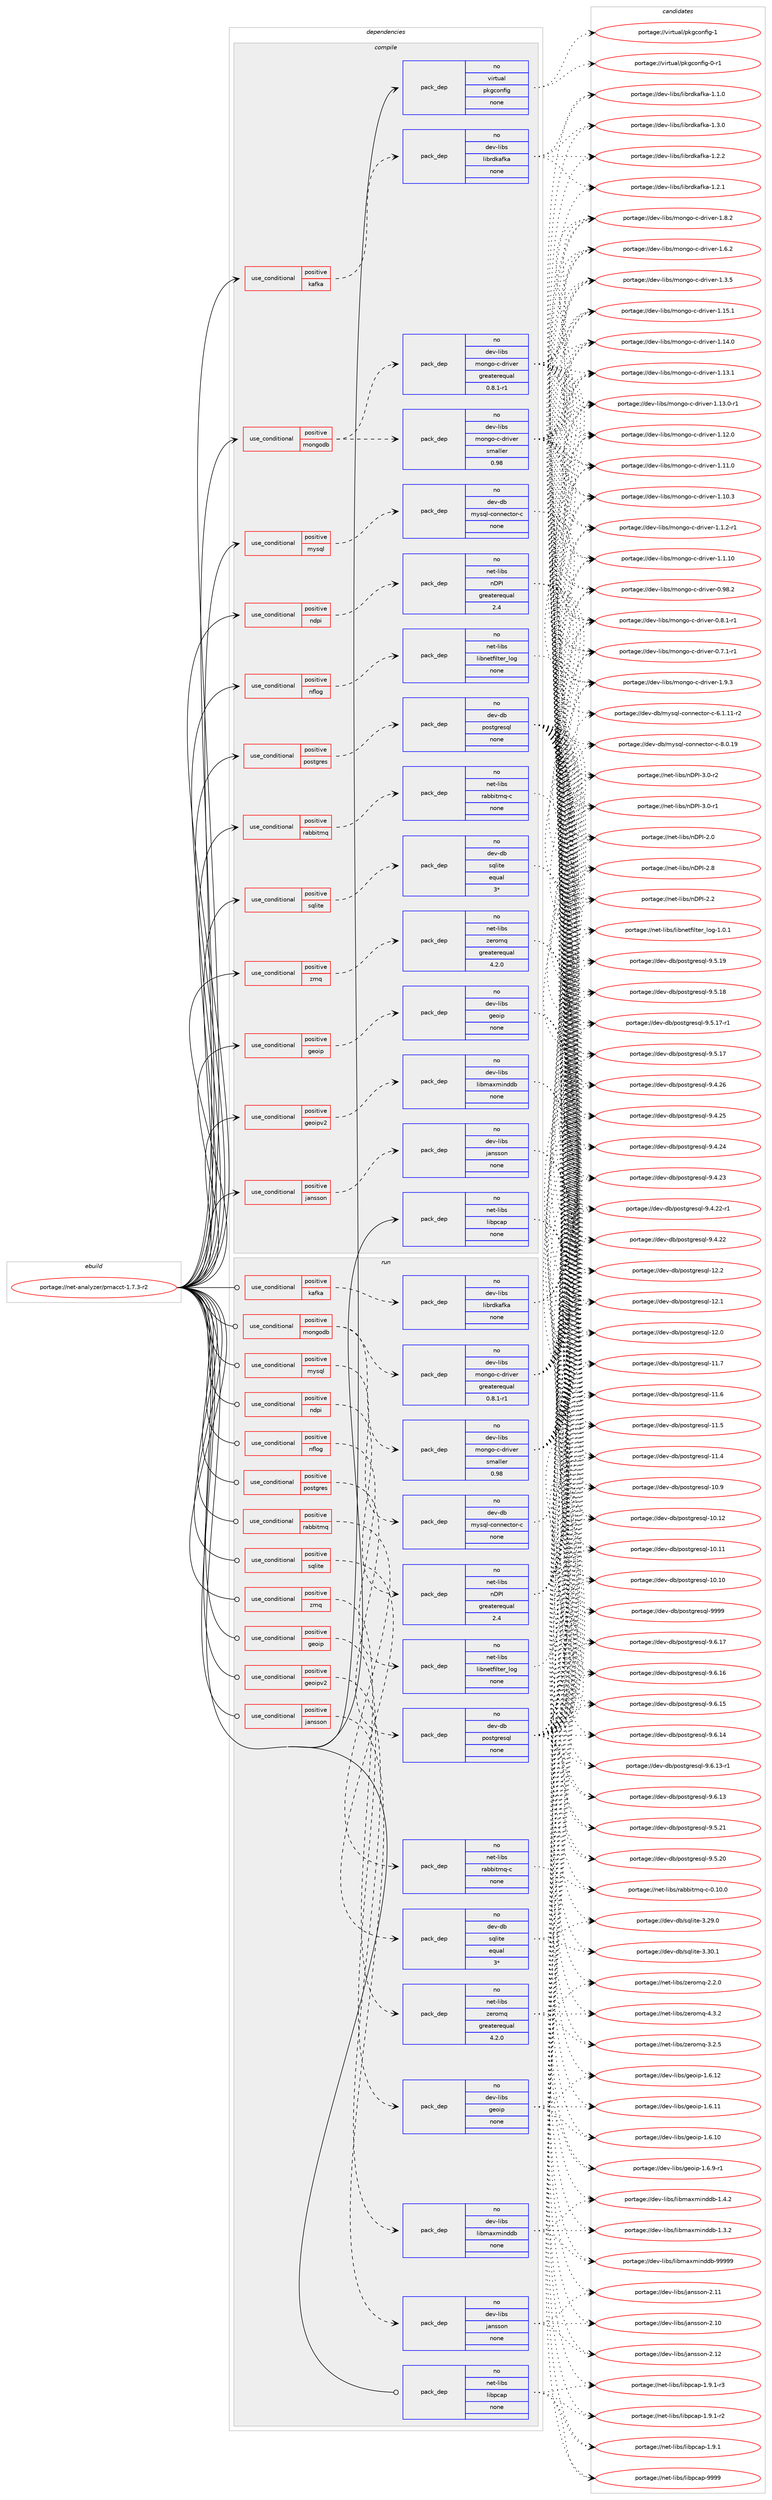 digraph prolog {

# *************
# Graph options
# *************

newrank=true;
concentrate=true;
compound=true;
graph [rankdir=LR,fontname=Helvetica,fontsize=10,ranksep=1.5];#, ranksep=2.5, nodesep=0.2];
edge  [arrowhead=vee];
node  [fontname=Helvetica,fontsize=10];

# **********
# The ebuild
# **********

subgraph cluster_leftcol {
color=gray;
rank=same;
label=<<i>ebuild</i>>;
id [label="portage://net-analyzer/pmacct-1.7.3-r2", color=red, width=4, href="../net-analyzer/pmacct-1.7.3-r2.svg"];
}

# ****************
# The dependencies
# ****************

subgraph cluster_midcol {
color=gray;
label=<<i>dependencies</i>>;
subgraph cluster_compile {
fillcolor="#eeeeee";
style=filled;
label=<<i>compile</i>>;
subgraph cond13662 {
dependency66352 [label=<<TABLE BORDER="0" CELLBORDER="1" CELLSPACING="0" CELLPADDING="4"><TR><TD ROWSPAN="3" CELLPADDING="10">use_conditional</TD></TR><TR><TD>positive</TD></TR><TR><TD>geoip</TD></TR></TABLE>>, shape=none, color=red];
subgraph pack51383 {
dependency66353 [label=<<TABLE BORDER="0" CELLBORDER="1" CELLSPACING="0" CELLPADDING="4" WIDTH="220"><TR><TD ROWSPAN="6" CELLPADDING="30">pack_dep</TD></TR><TR><TD WIDTH="110">no</TD></TR><TR><TD>dev-libs</TD></TR><TR><TD>geoip</TD></TR><TR><TD>none</TD></TR><TR><TD></TD></TR></TABLE>>, shape=none, color=blue];
}
dependency66352:e -> dependency66353:w [weight=20,style="dashed",arrowhead="vee"];
}
id:e -> dependency66352:w [weight=20,style="solid",arrowhead="vee"];
subgraph cond13663 {
dependency66354 [label=<<TABLE BORDER="0" CELLBORDER="1" CELLSPACING="0" CELLPADDING="4"><TR><TD ROWSPAN="3" CELLPADDING="10">use_conditional</TD></TR><TR><TD>positive</TD></TR><TR><TD>geoipv2</TD></TR></TABLE>>, shape=none, color=red];
subgraph pack51384 {
dependency66355 [label=<<TABLE BORDER="0" CELLBORDER="1" CELLSPACING="0" CELLPADDING="4" WIDTH="220"><TR><TD ROWSPAN="6" CELLPADDING="30">pack_dep</TD></TR><TR><TD WIDTH="110">no</TD></TR><TR><TD>dev-libs</TD></TR><TR><TD>libmaxminddb</TD></TR><TR><TD>none</TD></TR><TR><TD></TD></TR></TABLE>>, shape=none, color=blue];
}
dependency66354:e -> dependency66355:w [weight=20,style="dashed",arrowhead="vee"];
}
id:e -> dependency66354:w [weight=20,style="solid",arrowhead="vee"];
subgraph cond13664 {
dependency66356 [label=<<TABLE BORDER="0" CELLBORDER="1" CELLSPACING="0" CELLPADDING="4"><TR><TD ROWSPAN="3" CELLPADDING="10">use_conditional</TD></TR><TR><TD>positive</TD></TR><TR><TD>jansson</TD></TR></TABLE>>, shape=none, color=red];
subgraph pack51385 {
dependency66357 [label=<<TABLE BORDER="0" CELLBORDER="1" CELLSPACING="0" CELLPADDING="4" WIDTH="220"><TR><TD ROWSPAN="6" CELLPADDING="30">pack_dep</TD></TR><TR><TD WIDTH="110">no</TD></TR><TR><TD>dev-libs</TD></TR><TR><TD>jansson</TD></TR><TR><TD>none</TD></TR><TR><TD></TD></TR></TABLE>>, shape=none, color=blue];
}
dependency66356:e -> dependency66357:w [weight=20,style="dashed",arrowhead="vee"];
}
id:e -> dependency66356:w [weight=20,style="solid",arrowhead="vee"];
subgraph cond13665 {
dependency66358 [label=<<TABLE BORDER="0" CELLBORDER="1" CELLSPACING="0" CELLPADDING="4"><TR><TD ROWSPAN="3" CELLPADDING="10">use_conditional</TD></TR><TR><TD>positive</TD></TR><TR><TD>kafka</TD></TR></TABLE>>, shape=none, color=red];
subgraph pack51386 {
dependency66359 [label=<<TABLE BORDER="0" CELLBORDER="1" CELLSPACING="0" CELLPADDING="4" WIDTH="220"><TR><TD ROWSPAN="6" CELLPADDING="30">pack_dep</TD></TR><TR><TD WIDTH="110">no</TD></TR><TR><TD>dev-libs</TD></TR><TR><TD>librdkafka</TD></TR><TR><TD>none</TD></TR><TR><TD></TD></TR></TABLE>>, shape=none, color=blue];
}
dependency66358:e -> dependency66359:w [weight=20,style="dashed",arrowhead="vee"];
}
id:e -> dependency66358:w [weight=20,style="solid",arrowhead="vee"];
subgraph cond13666 {
dependency66360 [label=<<TABLE BORDER="0" CELLBORDER="1" CELLSPACING="0" CELLPADDING="4"><TR><TD ROWSPAN="3" CELLPADDING="10">use_conditional</TD></TR><TR><TD>positive</TD></TR><TR><TD>mongodb</TD></TR></TABLE>>, shape=none, color=red];
subgraph pack51387 {
dependency66361 [label=<<TABLE BORDER="0" CELLBORDER="1" CELLSPACING="0" CELLPADDING="4" WIDTH="220"><TR><TD ROWSPAN="6" CELLPADDING="30">pack_dep</TD></TR><TR><TD WIDTH="110">no</TD></TR><TR><TD>dev-libs</TD></TR><TR><TD>mongo-c-driver</TD></TR><TR><TD>greaterequal</TD></TR><TR><TD>0.8.1-r1</TD></TR></TABLE>>, shape=none, color=blue];
}
dependency66360:e -> dependency66361:w [weight=20,style="dashed",arrowhead="vee"];
subgraph pack51388 {
dependency66362 [label=<<TABLE BORDER="0" CELLBORDER="1" CELLSPACING="0" CELLPADDING="4" WIDTH="220"><TR><TD ROWSPAN="6" CELLPADDING="30">pack_dep</TD></TR><TR><TD WIDTH="110">no</TD></TR><TR><TD>dev-libs</TD></TR><TR><TD>mongo-c-driver</TD></TR><TR><TD>smaller</TD></TR><TR><TD>0.98</TD></TR></TABLE>>, shape=none, color=blue];
}
dependency66360:e -> dependency66362:w [weight=20,style="dashed",arrowhead="vee"];
}
id:e -> dependency66360:w [weight=20,style="solid",arrowhead="vee"];
subgraph cond13667 {
dependency66363 [label=<<TABLE BORDER="0" CELLBORDER="1" CELLSPACING="0" CELLPADDING="4"><TR><TD ROWSPAN="3" CELLPADDING="10">use_conditional</TD></TR><TR><TD>positive</TD></TR><TR><TD>mysql</TD></TR></TABLE>>, shape=none, color=red];
subgraph pack51389 {
dependency66364 [label=<<TABLE BORDER="0" CELLBORDER="1" CELLSPACING="0" CELLPADDING="4" WIDTH="220"><TR><TD ROWSPAN="6" CELLPADDING="30">pack_dep</TD></TR><TR><TD WIDTH="110">no</TD></TR><TR><TD>dev-db</TD></TR><TR><TD>mysql-connector-c</TD></TR><TR><TD>none</TD></TR><TR><TD></TD></TR></TABLE>>, shape=none, color=blue];
}
dependency66363:e -> dependency66364:w [weight=20,style="dashed",arrowhead="vee"];
}
id:e -> dependency66363:w [weight=20,style="solid",arrowhead="vee"];
subgraph cond13668 {
dependency66365 [label=<<TABLE BORDER="0" CELLBORDER="1" CELLSPACING="0" CELLPADDING="4"><TR><TD ROWSPAN="3" CELLPADDING="10">use_conditional</TD></TR><TR><TD>positive</TD></TR><TR><TD>ndpi</TD></TR></TABLE>>, shape=none, color=red];
subgraph pack51390 {
dependency66366 [label=<<TABLE BORDER="0" CELLBORDER="1" CELLSPACING="0" CELLPADDING="4" WIDTH="220"><TR><TD ROWSPAN="6" CELLPADDING="30">pack_dep</TD></TR><TR><TD WIDTH="110">no</TD></TR><TR><TD>net-libs</TD></TR><TR><TD>nDPI</TD></TR><TR><TD>greaterequal</TD></TR><TR><TD>2.4</TD></TR></TABLE>>, shape=none, color=blue];
}
dependency66365:e -> dependency66366:w [weight=20,style="dashed",arrowhead="vee"];
}
id:e -> dependency66365:w [weight=20,style="solid",arrowhead="vee"];
subgraph cond13669 {
dependency66367 [label=<<TABLE BORDER="0" CELLBORDER="1" CELLSPACING="0" CELLPADDING="4"><TR><TD ROWSPAN="3" CELLPADDING="10">use_conditional</TD></TR><TR><TD>positive</TD></TR><TR><TD>nflog</TD></TR></TABLE>>, shape=none, color=red];
subgraph pack51391 {
dependency66368 [label=<<TABLE BORDER="0" CELLBORDER="1" CELLSPACING="0" CELLPADDING="4" WIDTH="220"><TR><TD ROWSPAN="6" CELLPADDING="30">pack_dep</TD></TR><TR><TD WIDTH="110">no</TD></TR><TR><TD>net-libs</TD></TR><TR><TD>libnetfilter_log</TD></TR><TR><TD>none</TD></TR><TR><TD></TD></TR></TABLE>>, shape=none, color=blue];
}
dependency66367:e -> dependency66368:w [weight=20,style="dashed",arrowhead="vee"];
}
id:e -> dependency66367:w [weight=20,style="solid",arrowhead="vee"];
subgraph cond13670 {
dependency66369 [label=<<TABLE BORDER="0" CELLBORDER="1" CELLSPACING="0" CELLPADDING="4"><TR><TD ROWSPAN="3" CELLPADDING="10">use_conditional</TD></TR><TR><TD>positive</TD></TR><TR><TD>postgres</TD></TR></TABLE>>, shape=none, color=red];
subgraph pack51392 {
dependency66370 [label=<<TABLE BORDER="0" CELLBORDER="1" CELLSPACING="0" CELLPADDING="4" WIDTH="220"><TR><TD ROWSPAN="6" CELLPADDING="30">pack_dep</TD></TR><TR><TD WIDTH="110">no</TD></TR><TR><TD>dev-db</TD></TR><TR><TD>postgresql</TD></TR><TR><TD>none</TD></TR><TR><TD></TD></TR></TABLE>>, shape=none, color=blue];
}
dependency66369:e -> dependency66370:w [weight=20,style="dashed",arrowhead="vee"];
}
id:e -> dependency66369:w [weight=20,style="solid",arrowhead="vee"];
subgraph cond13671 {
dependency66371 [label=<<TABLE BORDER="0" CELLBORDER="1" CELLSPACING="0" CELLPADDING="4"><TR><TD ROWSPAN="3" CELLPADDING="10">use_conditional</TD></TR><TR><TD>positive</TD></TR><TR><TD>rabbitmq</TD></TR></TABLE>>, shape=none, color=red];
subgraph pack51393 {
dependency66372 [label=<<TABLE BORDER="0" CELLBORDER="1" CELLSPACING="0" CELLPADDING="4" WIDTH="220"><TR><TD ROWSPAN="6" CELLPADDING="30">pack_dep</TD></TR><TR><TD WIDTH="110">no</TD></TR><TR><TD>net-libs</TD></TR><TR><TD>rabbitmq-c</TD></TR><TR><TD>none</TD></TR><TR><TD></TD></TR></TABLE>>, shape=none, color=blue];
}
dependency66371:e -> dependency66372:w [weight=20,style="dashed",arrowhead="vee"];
}
id:e -> dependency66371:w [weight=20,style="solid",arrowhead="vee"];
subgraph cond13672 {
dependency66373 [label=<<TABLE BORDER="0" CELLBORDER="1" CELLSPACING="0" CELLPADDING="4"><TR><TD ROWSPAN="3" CELLPADDING="10">use_conditional</TD></TR><TR><TD>positive</TD></TR><TR><TD>sqlite</TD></TR></TABLE>>, shape=none, color=red];
subgraph pack51394 {
dependency66374 [label=<<TABLE BORDER="0" CELLBORDER="1" CELLSPACING="0" CELLPADDING="4" WIDTH="220"><TR><TD ROWSPAN="6" CELLPADDING="30">pack_dep</TD></TR><TR><TD WIDTH="110">no</TD></TR><TR><TD>dev-db</TD></TR><TR><TD>sqlite</TD></TR><TR><TD>equal</TD></TR><TR><TD>3*</TD></TR></TABLE>>, shape=none, color=blue];
}
dependency66373:e -> dependency66374:w [weight=20,style="dashed",arrowhead="vee"];
}
id:e -> dependency66373:w [weight=20,style="solid",arrowhead="vee"];
subgraph cond13673 {
dependency66375 [label=<<TABLE BORDER="0" CELLBORDER="1" CELLSPACING="0" CELLPADDING="4"><TR><TD ROWSPAN="3" CELLPADDING="10">use_conditional</TD></TR><TR><TD>positive</TD></TR><TR><TD>zmq</TD></TR></TABLE>>, shape=none, color=red];
subgraph pack51395 {
dependency66376 [label=<<TABLE BORDER="0" CELLBORDER="1" CELLSPACING="0" CELLPADDING="4" WIDTH="220"><TR><TD ROWSPAN="6" CELLPADDING="30">pack_dep</TD></TR><TR><TD WIDTH="110">no</TD></TR><TR><TD>net-libs</TD></TR><TR><TD>zeromq</TD></TR><TR><TD>greaterequal</TD></TR><TR><TD>4.2.0</TD></TR></TABLE>>, shape=none, color=blue];
}
dependency66375:e -> dependency66376:w [weight=20,style="dashed",arrowhead="vee"];
}
id:e -> dependency66375:w [weight=20,style="solid",arrowhead="vee"];
subgraph pack51396 {
dependency66377 [label=<<TABLE BORDER="0" CELLBORDER="1" CELLSPACING="0" CELLPADDING="4" WIDTH="220"><TR><TD ROWSPAN="6" CELLPADDING="30">pack_dep</TD></TR><TR><TD WIDTH="110">no</TD></TR><TR><TD>net-libs</TD></TR><TR><TD>libpcap</TD></TR><TR><TD>none</TD></TR><TR><TD></TD></TR></TABLE>>, shape=none, color=blue];
}
id:e -> dependency66377:w [weight=20,style="solid",arrowhead="vee"];
subgraph pack51397 {
dependency66378 [label=<<TABLE BORDER="0" CELLBORDER="1" CELLSPACING="0" CELLPADDING="4" WIDTH="220"><TR><TD ROWSPAN="6" CELLPADDING="30">pack_dep</TD></TR><TR><TD WIDTH="110">no</TD></TR><TR><TD>virtual</TD></TR><TR><TD>pkgconfig</TD></TR><TR><TD>none</TD></TR><TR><TD></TD></TR></TABLE>>, shape=none, color=blue];
}
id:e -> dependency66378:w [weight=20,style="solid",arrowhead="vee"];
}
subgraph cluster_compileandrun {
fillcolor="#eeeeee";
style=filled;
label=<<i>compile and run</i>>;
}
subgraph cluster_run {
fillcolor="#eeeeee";
style=filled;
label=<<i>run</i>>;
subgraph cond13674 {
dependency66379 [label=<<TABLE BORDER="0" CELLBORDER="1" CELLSPACING="0" CELLPADDING="4"><TR><TD ROWSPAN="3" CELLPADDING="10">use_conditional</TD></TR><TR><TD>positive</TD></TR><TR><TD>geoip</TD></TR></TABLE>>, shape=none, color=red];
subgraph pack51398 {
dependency66380 [label=<<TABLE BORDER="0" CELLBORDER="1" CELLSPACING="0" CELLPADDING="4" WIDTH="220"><TR><TD ROWSPAN="6" CELLPADDING="30">pack_dep</TD></TR><TR><TD WIDTH="110">no</TD></TR><TR><TD>dev-libs</TD></TR><TR><TD>geoip</TD></TR><TR><TD>none</TD></TR><TR><TD></TD></TR></TABLE>>, shape=none, color=blue];
}
dependency66379:e -> dependency66380:w [weight=20,style="dashed",arrowhead="vee"];
}
id:e -> dependency66379:w [weight=20,style="solid",arrowhead="odot"];
subgraph cond13675 {
dependency66381 [label=<<TABLE BORDER="0" CELLBORDER="1" CELLSPACING="0" CELLPADDING="4"><TR><TD ROWSPAN="3" CELLPADDING="10">use_conditional</TD></TR><TR><TD>positive</TD></TR><TR><TD>geoipv2</TD></TR></TABLE>>, shape=none, color=red];
subgraph pack51399 {
dependency66382 [label=<<TABLE BORDER="0" CELLBORDER="1" CELLSPACING="0" CELLPADDING="4" WIDTH="220"><TR><TD ROWSPAN="6" CELLPADDING="30">pack_dep</TD></TR><TR><TD WIDTH="110">no</TD></TR><TR><TD>dev-libs</TD></TR><TR><TD>libmaxminddb</TD></TR><TR><TD>none</TD></TR><TR><TD></TD></TR></TABLE>>, shape=none, color=blue];
}
dependency66381:e -> dependency66382:w [weight=20,style="dashed",arrowhead="vee"];
}
id:e -> dependency66381:w [weight=20,style="solid",arrowhead="odot"];
subgraph cond13676 {
dependency66383 [label=<<TABLE BORDER="0" CELLBORDER="1" CELLSPACING="0" CELLPADDING="4"><TR><TD ROWSPAN="3" CELLPADDING="10">use_conditional</TD></TR><TR><TD>positive</TD></TR><TR><TD>jansson</TD></TR></TABLE>>, shape=none, color=red];
subgraph pack51400 {
dependency66384 [label=<<TABLE BORDER="0" CELLBORDER="1" CELLSPACING="0" CELLPADDING="4" WIDTH="220"><TR><TD ROWSPAN="6" CELLPADDING="30">pack_dep</TD></TR><TR><TD WIDTH="110">no</TD></TR><TR><TD>dev-libs</TD></TR><TR><TD>jansson</TD></TR><TR><TD>none</TD></TR><TR><TD></TD></TR></TABLE>>, shape=none, color=blue];
}
dependency66383:e -> dependency66384:w [weight=20,style="dashed",arrowhead="vee"];
}
id:e -> dependency66383:w [weight=20,style="solid",arrowhead="odot"];
subgraph cond13677 {
dependency66385 [label=<<TABLE BORDER="0" CELLBORDER="1" CELLSPACING="0" CELLPADDING="4"><TR><TD ROWSPAN="3" CELLPADDING="10">use_conditional</TD></TR><TR><TD>positive</TD></TR><TR><TD>kafka</TD></TR></TABLE>>, shape=none, color=red];
subgraph pack51401 {
dependency66386 [label=<<TABLE BORDER="0" CELLBORDER="1" CELLSPACING="0" CELLPADDING="4" WIDTH="220"><TR><TD ROWSPAN="6" CELLPADDING="30">pack_dep</TD></TR><TR><TD WIDTH="110">no</TD></TR><TR><TD>dev-libs</TD></TR><TR><TD>librdkafka</TD></TR><TR><TD>none</TD></TR><TR><TD></TD></TR></TABLE>>, shape=none, color=blue];
}
dependency66385:e -> dependency66386:w [weight=20,style="dashed",arrowhead="vee"];
}
id:e -> dependency66385:w [weight=20,style="solid",arrowhead="odot"];
subgraph cond13678 {
dependency66387 [label=<<TABLE BORDER="0" CELLBORDER="1" CELLSPACING="0" CELLPADDING="4"><TR><TD ROWSPAN="3" CELLPADDING="10">use_conditional</TD></TR><TR><TD>positive</TD></TR><TR><TD>mongodb</TD></TR></TABLE>>, shape=none, color=red];
subgraph pack51402 {
dependency66388 [label=<<TABLE BORDER="0" CELLBORDER="1" CELLSPACING="0" CELLPADDING="4" WIDTH="220"><TR><TD ROWSPAN="6" CELLPADDING="30">pack_dep</TD></TR><TR><TD WIDTH="110">no</TD></TR><TR><TD>dev-libs</TD></TR><TR><TD>mongo-c-driver</TD></TR><TR><TD>greaterequal</TD></TR><TR><TD>0.8.1-r1</TD></TR></TABLE>>, shape=none, color=blue];
}
dependency66387:e -> dependency66388:w [weight=20,style="dashed",arrowhead="vee"];
subgraph pack51403 {
dependency66389 [label=<<TABLE BORDER="0" CELLBORDER="1" CELLSPACING="0" CELLPADDING="4" WIDTH="220"><TR><TD ROWSPAN="6" CELLPADDING="30">pack_dep</TD></TR><TR><TD WIDTH="110">no</TD></TR><TR><TD>dev-libs</TD></TR><TR><TD>mongo-c-driver</TD></TR><TR><TD>smaller</TD></TR><TR><TD>0.98</TD></TR></TABLE>>, shape=none, color=blue];
}
dependency66387:e -> dependency66389:w [weight=20,style="dashed",arrowhead="vee"];
}
id:e -> dependency66387:w [weight=20,style="solid",arrowhead="odot"];
subgraph cond13679 {
dependency66390 [label=<<TABLE BORDER="0" CELLBORDER="1" CELLSPACING="0" CELLPADDING="4"><TR><TD ROWSPAN="3" CELLPADDING="10">use_conditional</TD></TR><TR><TD>positive</TD></TR><TR><TD>mysql</TD></TR></TABLE>>, shape=none, color=red];
subgraph pack51404 {
dependency66391 [label=<<TABLE BORDER="0" CELLBORDER="1" CELLSPACING="0" CELLPADDING="4" WIDTH="220"><TR><TD ROWSPAN="6" CELLPADDING="30">pack_dep</TD></TR><TR><TD WIDTH="110">no</TD></TR><TR><TD>dev-db</TD></TR><TR><TD>mysql-connector-c</TD></TR><TR><TD>none</TD></TR><TR><TD></TD></TR></TABLE>>, shape=none, color=blue];
}
dependency66390:e -> dependency66391:w [weight=20,style="dashed",arrowhead="vee"];
}
id:e -> dependency66390:w [weight=20,style="solid",arrowhead="odot"];
subgraph cond13680 {
dependency66392 [label=<<TABLE BORDER="0" CELLBORDER="1" CELLSPACING="0" CELLPADDING="4"><TR><TD ROWSPAN="3" CELLPADDING="10">use_conditional</TD></TR><TR><TD>positive</TD></TR><TR><TD>ndpi</TD></TR></TABLE>>, shape=none, color=red];
subgraph pack51405 {
dependency66393 [label=<<TABLE BORDER="0" CELLBORDER="1" CELLSPACING="0" CELLPADDING="4" WIDTH="220"><TR><TD ROWSPAN="6" CELLPADDING="30">pack_dep</TD></TR><TR><TD WIDTH="110">no</TD></TR><TR><TD>net-libs</TD></TR><TR><TD>nDPI</TD></TR><TR><TD>greaterequal</TD></TR><TR><TD>2.4</TD></TR></TABLE>>, shape=none, color=blue];
}
dependency66392:e -> dependency66393:w [weight=20,style="dashed",arrowhead="vee"];
}
id:e -> dependency66392:w [weight=20,style="solid",arrowhead="odot"];
subgraph cond13681 {
dependency66394 [label=<<TABLE BORDER="0" CELLBORDER="1" CELLSPACING="0" CELLPADDING="4"><TR><TD ROWSPAN="3" CELLPADDING="10">use_conditional</TD></TR><TR><TD>positive</TD></TR><TR><TD>nflog</TD></TR></TABLE>>, shape=none, color=red];
subgraph pack51406 {
dependency66395 [label=<<TABLE BORDER="0" CELLBORDER="1" CELLSPACING="0" CELLPADDING="4" WIDTH="220"><TR><TD ROWSPAN="6" CELLPADDING="30">pack_dep</TD></TR><TR><TD WIDTH="110">no</TD></TR><TR><TD>net-libs</TD></TR><TR><TD>libnetfilter_log</TD></TR><TR><TD>none</TD></TR><TR><TD></TD></TR></TABLE>>, shape=none, color=blue];
}
dependency66394:e -> dependency66395:w [weight=20,style="dashed",arrowhead="vee"];
}
id:e -> dependency66394:w [weight=20,style="solid",arrowhead="odot"];
subgraph cond13682 {
dependency66396 [label=<<TABLE BORDER="0" CELLBORDER="1" CELLSPACING="0" CELLPADDING="4"><TR><TD ROWSPAN="3" CELLPADDING="10">use_conditional</TD></TR><TR><TD>positive</TD></TR><TR><TD>postgres</TD></TR></TABLE>>, shape=none, color=red];
subgraph pack51407 {
dependency66397 [label=<<TABLE BORDER="0" CELLBORDER="1" CELLSPACING="0" CELLPADDING="4" WIDTH="220"><TR><TD ROWSPAN="6" CELLPADDING="30">pack_dep</TD></TR><TR><TD WIDTH="110">no</TD></TR><TR><TD>dev-db</TD></TR><TR><TD>postgresql</TD></TR><TR><TD>none</TD></TR><TR><TD></TD></TR></TABLE>>, shape=none, color=blue];
}
dependency66396:e -> dependency66397:w [weight=20,style="dashed",arrowhead="vee"];
}
id:e -> dependency66396:w [weight=20,style="solid",arrowhead="odot"];
subgraph cond13683 {
dependency66398 [label=<<TABLE BORDER="0" CELLBORDER="1" CELLSPACING="0" CELLPADDING="4"><TR><TD ROWSPAN="3" CELLPADDING="10">use_conditional</TD></TR><TR><TD>positive</TD></TR><TR><TD>rabbitmq</TD></TR></TABLE>>, shape=none, color=red];
subgraph pack51408 {
dependency66399 [label=<<TABLE BORDER="0" CELLBORDER="1" CELLSPACING="0" CELLPADDING="4" WIDTH="220"><TR><TD ROWSPAN="6" CELLPADDING="30">pack_dep</TD></TR><TR><TD WIDTH="110">no</TD></TR><TR><TD>net-libs</TD></TR><TR><TD>rabbitmq-c</TD></TR><TR><TD>none</TD></TR><TR><TD></TD></TR></TABLE>>, shape=none, color=blue];
}
dependency66398:e -> dependency66399:w [weight=20,style="dashed",arrowhead="vee"];
}
id:e -> dependency66398:w [weight=20,style="solid",arrowhead="odot"];
subgraph cond13684 {
dependency66400 [label=<<TABLE BORDER="0" CELLBORDER="1" CELLSPACING="0" CELLPADDING="4"><TR><TD ROWSPAN="3" CELLPADDING="10">use_conditional</TD></TR><TR><TD>positive</TD></TR><TR><TD>sqlite</TD></TR></TABLE>>, shape=none, color=red];
subgraph pack51409 {
dependency66401 [label=<<TABLE BORDER="0" CELLBORDER="1" CELLSPACING="0" CELLPADDING="4" WIDTH="220"><TR><TD ROWSPAN="6" CELLPADDING="30">pack_dep</TD></TR><TR><TD WIDTH="110">no</TD></TR><TR><TD>dev-db</TD></TR><TR><TD>sqlite</TD></TR><TR><TD>equal</TD></TR><TR><TD>3*</TD></TR></TABLE>>, shape=none, color=blue];
}
dependency66400:e -> dependency66401:w [weight=20,style="dashed",arrowhead="vee"];
}
id:e -> dependency66400:w [weight=20,style="solid",arrowhead="odot"];
subgraph cond13685 {
dependency66402 [label=<<TABLE BORDER="0" CELLBORDER="1" CELLSPACING="0" CELLPADDING="4"><TR><TD ROWSPAN="3" CELLPADDING="10">use_conditional</TD></TR><TR><TD>positive</TD></TR><TR><TD>zmq</TD></TR></TABLE>>, shape=none, color=red];
subgraph pack51410 {
dependency66403 [label=<<TABLE BORDER="0" CELLBORDER="1" CELLSPACING="0" CELLPADDING="4" WIDTH="220"><TR><TD ROWSPAN="6" CELLPADDING="30">pack_dep</TD></TR><TR><TD WIDTH="110">no</TD></TR><TR><TD>net-libs</TD></TR><TR><TD>zeromq</TD></TR><TR><TD>greaterequal</TD></TR><TR><TD>4.2.0</TD></TR></TABLE>>, shape=none, color=blue];
}
dependency66402:e -> dependency66403:w [weight=20,style="dashed",arrowhead="vee"];
}
id:e -> dependency66402:w [weight=20,style="solid",arrowhead="odot"];
subgraph pack51411 {
dependency66404 [label=<<TABLE BORDER="0" CELLBORDER="1" CELLSPACING="0" CELLPADDING="4" WIDTH="220"><TR><TD ROWSPAN="6" CELLPADDING="30">pack_dep</TD></TR><TR><TD WIDTH="110">no</TD></TR><TR><TD>net-libs</TD></TR><TR><TD>libpcap</TD></TR><TR><TD>none</TD></TR><TR><TD></TD></TR></TABLE>>, shape=none, color=blue];
}
id:e -> dependency66404:w [weight=20,style="solid",arrowhead="odot"];
}
}

# **************
# The candidates
# **************

subgraph cluster_choices {
rank=same;
color=gray;
label=<<i>candidates</i>>;

subgraph choice51383 {
color=black;
nodesep=1;
choice1001011184510810598115471031011111051124549465446574511449 [label="portage://dev-libs/geoip-1.6.9-r1", color=red, width=4,href="../dev-libs/geoip-1.6.9-r1.svg"];
choice10010111845108105981154710310111110511245494654464950 [label="portage://dev-libs/geoip-1.6.12", color=red, width=4,href="../dev-libs/geoip-1.6.12.svg"];
choice10010111845108105981154710310111110511245494654464949 [label="portage://dev-libs/geoip-1.6.11", color=red, width=4,href="../dev-libs/geoip-1.6.11.svg"];
choice10010111845108105981154710310111110511245494654464948 [label="portage://dev-libs/geoip-1.6.10", color=red, width=4,href="../dev-libs/geoip-1.6.10.svg"];
dependency66353:e -> choice1001011184510810598115471031011111051124549465446574511449:w [style=dotted,weight="100"];
dependency66353:e -> choice10010111845108105981154710310111110511245494654464950:w [style=dotted,weight="100"];
dependency66353:e -> choice10010111845108105981154710310111110511245494654464949:w [style=dotted,weight="100"];
dependency66353:e -> choice10010111845108105981154710310111110511245494654464948:w [style=dotted,weight="100"];
}
subgraph choice51384 {
color=black;
nodesep=1;
choice100101118451081059811547108105981099712010910511010010098455757575757 [label="portage://dev-libs/libmaxminddb-99999", color=red, width=4,href="../dev-libs/libmaxminddb-99999.svg"];
choice100101118451081059811547108105981099712010910511010010098454946524650 [label="portage://dev-libs/libmaxminddb-1.4.2", color=red, width=4,href="../dev-libs/libmaxminddb-1.4.2.svg"];
choice100101118451081059811547108105981099712010910511010010098454946514650 [label="portage://dev-libs/libmaxminddb-1.3.2", color=red, width=4,href="../dev-libs/libmaxminddb-1.3.2.svg"];
dependency66355:e -> choice100101118451081059811547108105981099712010910511010010098455757575757:w [style=dotted,weight="100"];
dependency66355:e -> choice100101118451081059811547108105981099712010910511010010098454946524650:w [style=dotted,weight="100"];
dependency66355:e -> choice100101118451081059811547108105981099712010910511010010098454946514650:w [style=dotted,weight="100"];
}
subgraph choice51385 {
color=black;
nodesep=1;
choice100101118451081059811547106971101151151111104550464950 [label="portage://dev-libs/jansson-2.12", color=red, width=4,href="../dev-libs/jansson-2.12.svg"];
choice100101118451081059811547106971101151151111104550464949 [label="portage://dev-libs/jansson-2.11", color=red, width=4,href="../dev-libs/jansson-2.11.svg"];
choice100101118451081059811547106971101151151111104550464948 [label="portage://dev-libs/jansson-2.10", color=red, width=4,href="../dev-libs/jansson-2.10.svg"];
dependency66357:e -> choice100101118451081059811547106971101151151111104550464950:w [style=dotted,weight="100"];
dependency66357:e -> choice100101118451081059811547106971101151151111104550464949:w [style=dotted,weight="100"];
dependency66357:e -> choice100101118451081059811547106971101151151111104550464948:w [style=dotted,weight="100"];
}
subgraph choice51386 {
color=black;
nodesep=1;
choice100101118451081059811547108105981141001079710210797454946514648 [label="portage://dev-libs/librdkafka-1.3.0", color=red, width=4,href="../dev-libs/librdkafka-1.3.0.svg"];
choice100101118451081059811547108105981141001079710210797454946504650 [label="portage://dev-libs/librdkafka-1.2.2", color=red, width=4,href="../dev-libs/librdkafka-1.2.2.svg"];
choice100101118451081059811547108105981141001079710210797454946504649 [label="portage://dev-libs/librdkafka-1.2.1", color=red, width=4,href="../dev-libs/librdkafka-1.2.1.svg"];
choice100101118451081059811547108105981141001079710210797454946494648 [label="portage://dev-libs/librdkafka-1.1.0", color=red, width=4,href="../dev-libs/librdkafka-1.1.0.svg"];
dependency66359:e -> choice100101118451081059811547108105981141001079710210797454946514648:w [style=dotted,weight="100"];
dependency66359:e -> choice100101118451081059811547108105981141001079710210797454946504650:w [style=dotted,weight="100"];
dependency66359:e -> choice100101118451081059811547108105981141001079710210797454946504649:w [style=dotted,weight="100"];
dependency66359:e -> choice100101118451081059811547108105981141001079710210797454946494648:w [style=dotted,weight="100"];
}
subgraph choice51387 {
color=black;
nodesep=1;
choice100101118451081059811547109111110103111459945100114105118101114454946574651 [label="portage://dev-libs/mongo-c-driver-1.9.3", color=red, width=4,href="../dev-libs/mongo-c-driver-1.9.3.svg"];
choice100101118451081059811547109111110103111459945100114105118101114454946564650 [label="portage://dev-libs/mongo-c-driver-1.8.2", color=red, width=4,href="../dev-libs/mongo-c-driver-1.8.2.svg"];
choice100101118451081059811547109111110103111459945100114105118101114454946544650 [label="portage://dev-libs/mongo-c-driver-1.6.2", color=red, width=4,href="../dev-libs/mongo-c-driver-1.6.2.svg"];
choice100101118451081059811547109111110103111459945100114105118101114454946514653 [label="portage://dev-libs/mongo-c-driver-1.3.5", color=red, width=4,href="../dev-libs/mongo-c-driver-1.3.5.svg"];
choice10010111845108105981154710911111010311145994510011410511810111445494649534649 [label="portage://dev-libs/mongo-c-driver-1.15.1", color=red, width=4,href="../dev-libs/mongo-c-driver-1.15.1.svg"];
choice10010111845108105981154710911111010311145994510011410511810111445494649524648 [label="portage://dev-libs/mongo-c-driver-1.14.0", color=red, width=4,href="../dev-libs/mongo-c-driver-1.14.0.svg"];
choice10010111845108105981154710911111010311145994510011410511810111445494649514649 [label="portage://dev-libs/mongo-c-driver-1.13.1", color=red, width=4,href="../dev-libs/mongo-c-driver-1.13.1.svg"];
choice100101118451081059811547109111110103111459945100114105118101114454946495146484511449 [label="portage://dev-libs/mongo-c-driver-1.13.0-r1", color=red, width=4,href="../dev-libs/mongo-c-driver-1.13.0-r1.svg"];
choice10010111845108105981154710911111010311145994510011410511810111445494649504648 [label="portage://dev-libs/mongo-c-driver-1.12.0", color=red, width=4,href="../dev-libs/mongo-c-driver-1.12.0.svg"];
choice10010111845108105981154710911111010311145994510011410511810111445494649494648 [label="portage://dev-libs/mongo-c-driver-1.11.0", color=red, width=4,href="../dev-libs/mongo-c-driver-1.11.0.svg"];
choice10010111845108105981154710911111010311145994510011410511810111445494649484651 [label="portage://dev-libs/mongo-c-driver-1.10.3", color=red, width=4,href="../dev-libs/mongo-c-driver-1.10.3.svg"];
choice1001011184510810598115471091111101031114599451001141051181011144549464946504511449 [label="portage://dev-libs/mongo-c-driver-1.1.2-r1", color=red, width=4,href="../dev-libs/mongo-c-driver-1.1.2-r1.svg"];
choice10010111845108105981154710911111010311145994510011410511810111445494649464948 [label="portage://dev-libs/mongo-c-driver-1.1.10", color=red, width=4,href="../dev-libs/mongo-c-driver-1.1.10.svg"];
choice10010111845108105981154710911111010311145994510011410511810111445484657564650 [label="portage://dev-libs/mongo-c-driver-0.98.2", color=red, width=4,href="../dev-libs/mongo-c-driver-0.98.2.svg"];
choice1001011184510810598115471091111101031114599451001141051181011144548465646494511449 [label="portage://dev-libs/mongo-c-driver-0.8.1-r1", color=red, width=4,href="../dev-libs/mongo-c-driver-0.8.1-r1.svg"];
choice1001011184510810598115471091111101031114599451001141051181011144548465546494511449 [label="portage://dev-libs/mongo-c-driver-0.7.1-r1", color=red, width=4,href="../dev-libs/mongo-c-driver-0.7.1-r1.svg"];
dependency66361:e -> choice100101118451081059811547109111110103111459945100114105118101114454946574651:w [style=dotted,weight="100"];
dependency66361:e -> choice100101118451081059811547109111110103111459945100114105118101114454946564650:w [style=dotted,weight="100"];
dependency66361:e -> choice100101118451081059811547109111110103111459945100114105118101114454946544650:w [style=dotted,weight="100"];
dependency66361:e -> choice100101118451081059811547109111110103111459945100114105118101114454946514653:w [style=dotted,weight="100"];
dependency66361:e -> choice10010111845108105981154710911111010311145994510011410511810111445494649534649:w [style=dotted,weight="100"];
dependency66361:e -> choice10010111845108105981154710911111010311145994510011410511810111445494649524648:w [style=dotted,weight="100"];
dependency66361:e -> choice10010111845108105981154710911111010311145994510011410511810111445494649514649:w [style=dotted,weight="100"];
dependency66361:e -> choice100101118451081059811547109111110103111459945100114105118101114454946495146484511449:w [style=dotted,weight="100"];
dependency66361:e -> choice10010111845108105981154710911111010311145994510011410511810111445494649504648:w [style=dotted,weight="100"];
dependency66361:e -> choice10010111845108105981154710911111010311145994510011410511810111445494649494648:w [style=dotted,weight="100"];
dependency66361:e -> choice10010111845108105981154710911111010311145994510011410511810111445494649484651:w [style=dotted,weight="100"];
dependency66361:e -> choice1001011184510810598115471091111101031114599451001141051181011144549464946504511449:w [style=dotted,weight="100"];
dependency66361:e -> choice10010111845108105981154710911111010311145994510011410511810111445494649464948:w [style=dotted,weight="100"];
dependency66361:e -> choice10010111845108105981154710911111010311145994510011410511810111445484657564650:w [style=dotted,weight="100"];
dependency66361:e -> choice1001011184510810598115471091111101031114599451001141051181011144548465646494511449:w [style=dotted,weight="100"];
dependency66361:e -> choice1001011184510810598115471091111101031114599451001141051181011144548465546494511449:w [style=dotted,weight="100"];
}
subgraph choice51388 {
color=black;
nodesep=1;
choice100101118451081059811547109111110103111459945100114105118101114454946574651 [label="portage://dev-libs/mongo-c-driver-1.9.3", color=red, width=4,href="../dev-libs/mongo-c-driver-1.9.3.svg"];
choice100101118451081059811547109111110103111459945100114105118101114454946564650 [label="portage://dev-libs/mongo-c-driver-1.8.2", color=red, width=4,href="../dev-libs/mongo-c-driver-1.8.2.svg"];
choice100101118451081059811547109111110103111459945100114105118101114454946544650 [label="portage://dev-libs/mongo-c-driver-1.6.2", color=red, width=4,href="../dev-libs/mongo-c-driver-1.6.2.svg"];
choice100101118451081059811547109111110103111459945100114105118101114454946514653 [label="portage://dev-libs/mongo-c-driver-1.3.5", color=red, width=4,href="../dev-libs/mongo-c-driver-1.3.5.svg"];
choice10010111845108105981154710911111010311145994510011410511810111445494649534649 [label="portage://dev-libs/mongo-c-driver-1.15.1", color=red, width=4,href="../dev-libs/mongo-c-driver-1.15.1.svg"];
choice10010111845108105981154710911111010311145994510011410511810111445494649524648 [label="portage://dev-libs/mongo-c-driver-1.14.0", color=red, width=4,href="../dev-libs/mongo-c-driver-1.14.0.svg"];
choice10010111845108105981154710911111010311145994510011410511810111445494649514649 [label="portage://dev-libs/mongo-c-driver-1.13.1", color=red, width=4,href="../dev-libs/mongo-c-driver-1.13.1.svg"];
choice100101118451081059811547109111110103111459945100114105118101114454946495146484511449 [label="portage://dev-libs/mongo-c-driver-1.13.0-r1", color=red, width=4,href="../dev-libs/mongo-c-driver-1.13.0-r1.svg"];
choice10010111845108105981154710911111010311145994510011410511810111445494649504648 [label="portage://dev-libs/mongo-c-driver-1.12.0", color=red, width=4,href="../dev-libs/mongo-c-driver-1.12.0.svg"];
choice10010111845108105981154710911111010311145994510011410511810111445494649494648 [label="portage://dev-libs/mongo-c-driver-1.11.0", color=red, width=4,href="../dev-libs/mongo-c-driver-1.11.0.svg"];
choice10010111845108105981154710911111010311145994510011410511810111445494649484651 [label="portage://dev-libs/mongo-c-driver-1.10.3", color=red, width=4,href="../dev-libs/mongo-c-driver-1.10.3.svg"];
choice1001011184510810598115471091111101031114599451001141051181011144549464946504511449 [label="portage://dev-libs/mongo-c-driver-1.1.2-r1", color=red, width=4,href="../dev-libs/mongo-c-driver-1.1.2-r1.svg"];
choice10010111845108105981154710911111010311145994510011410511810111445494649464948 [label="portage://dev-libs/mongo-c-driver-1.1.10", color=red, width=4,href="../dev-libs/mongo-c-driver-1.1.10.svg"];
choice10010111845108105981154710911111010311145994510011410511810111445484657564650 [label="portage://dev-libs/mongo-c-driver-0.98.2", color=red, width=4,href="../dev-libs/mongo-c-driver-0.98.2.svg"];
choice1001011184510810598115471091111101031114599451001141051181011144548465646494511449 [label="portage://dev-libs/mongo-c-driver-0.8.1-r1", color=red, width=4,href="../dev-libs/mongo-c-driver-0.8.1-r1.svg"];
choice1001011184510810598115471091111101031114599451001141051181011144548465546494511449 [label="portage://dev-libs/mongo-c-driver-0.7.1-r1", color=red, width=4,href="../dev-libs/mongo-c-driver-0.7.1-r1.svg"];
dependency66362:e -> choice100101118451081059811547109111110103111459945100114105118101114454946574651:w [style=dotted,weight="100"];
dependency66362:e -> choice100101118451081059811547109111110103111459945100114105118101114454946564650:w [style=dotted,weight="100"];
dependency66362:e -> choice100101118451081059811547109111110103111459945100114105118101114454946544650:w [style=dotted,weight="100"];
dependency66362:e -> choice100101118451081059811547109111110103111459945100114105118101114454946514653:w [style=dotted,weight="100"];
dependency66362:e -> choice10010111845108105981154710911111010311145994510011410511810111445494649534649:w [style=dotted,weight="100"];
dependency66362:e -> choice10010111845108105981154710911111010311145994510011410511810111445494649524648:w [style=dotted,weight="100"];
dependency66362:e -> choice10010111845108105981154710911111010311145994510011410511810111445494649514649:w [style=dotted,weight="100"];
dependency66362:e -> choice100101118451081059811547109111110103111459945100114105118101114454946495146484511449:w [style=dotted,weight="100"];
dependency66362:e -> choice10010111845108105981154710911111010311145994510011410511810111445494649504648:w [style=dotted,weight="100"];
dependency66362:e -> choice10010111845108105981154710911111010311145994510011410511810111445494649494648:w [style=dotted,weight="100"];
dependency66362:e -> choice10010111845108105981154710911111010311145994510011410511810111445494649484651:w [style=dotted,weight="100"];
dependency66362:e -> choice1001011184510810598115471091111101031114599451001141051181011144549464946504511449:w [style=dotted,weight="100"];
dependency66362:e -> choice10010111845108105981154710911111010311145994510011410511810111445494649464948:w [style=dotted,weight="100"];
dependency66362:e -> choice10010111845108105981154710911111010311145994510011410511810111445484657564650:w [style=dotted,weight="100"];
dependency66362:e -> choice1001011184510810598115471091111101031114599451001141051181011144548465646494511449:w [style=dotted,weight="100"];
dependency66362:e -> choice1001011184510810598115471091111101031114599451001141051181011144548465546494511449:w [style=dotted,weight="100"];
}
subgraph choice51389 {
color=black;
nodesep=1;
choice100101118451009847109121115113108459911111011010199116111114459945564648464957 [label="portage://dev-db/mysql-connector-c-8.0.19", color=red, width=4,href="../dev-db/mysql-connector-c-8.0.19.svg"];
choice1001011184510098471091211151131084599111110110101991161111144599455446494649494511450 [label="portage://dev-db/mysql-connector-c-6.1.11-r2", color=red, width=4,href="../dev-db/mysql-connector-c-6.1.11-r2.svg"];
dependency66364:e -> choice100101118451009847109121115113108459911111011010199116111114459945564648464957:w [style=dotted,weight="100"];
dependency66364:e -> choice1001011184510098471091211151131084599111110110101991161111144599455446494649494511450:w [style=dotted,weight="100"];
}
subgraph choice51390 {
color=black;
nodesep=1;
choice110101116451081059811547110688073455146484511450 [label="portage://net-libs/nDPI-3.0-r2", color=red, width=4,href="../net-libs/nDPI-3.0-r2.svg"];
choice110101116451081059811547110688073455146484511449 [label="portage://net-libs/nDPI-3.0-r1", color=red, width=4,href="../net-libs/nDPI-3.0-r1.svg"];
choice11010111645108105981154711068807345504656 [label="portage://net-libs/nDPI-2.8", color=red, width=4,href="../net-libs/nDPI-2.8.svg"];
choice11010111645108105981154711068807345504650 [label="portage://net-libs/nDPI-2.2", color=red, width=4,href="../net-libs/nDPI-2.2.svg"];
choice11010111645108105981154711068807345504648 [label="portage://net-libs/nDPI-2.0", color=red, width=4,href="../net-libs/nDPI-2.0.svg"];
dependency66366:e -> choice110101116451081059811547110688073455146484511450:w [style=dotted,weight="100"];
dependency66366:e -> choice110101116451081059811547110688073455146484511449:w [style=dotted,weight="100"];
dependency66366:e -> choice11010111645108105981154711068807345504656:w [style=dotted,weight="100"];
dependency66366:e -> choice11010111645108105981154711068807345504650:w [style=dotted,weight="100"];
dependency66366:e -> choice11010111645108105981154711068807345504648:w [style=dotted,weight="100"];
}
subgraph choice51391 {
color=black;
nodesep=1;
choice1101011164510810598115471081059811010111610210510811610111495108111103454946484649 [label="portage://net-libs/libnetfilter_log-1.0.1", color=red, width=4,href="../net-libs/libnetfilter_log-1.0.1.svg"];
dependency66368:e -> choice1101011164510810598115471081059811010111610210510811610111495108111103454946484649:w [style=dotted,weight="100"];
}
subgraph choice51392 {
color=black;
nodesep=1;
choice1001011184510098471121111151161031141011151131084557575757 [label="portage://dev-db/postgresql-9999", color=red, width=4,href="../dev-db/postgresql-9999.svg"];
choice10010111845100984711211111511610311410111511310845574654464955 [label="portage://dev-db/postgresql-9.6.17", color=red, width=4,href="../dev-db/postgresql-9.6.17.svg"];
choice10010111845100984711211111511610311410111511310845574654464954 [label="portage://dev-db/postgresql-9.6.16", color=red, width=4,href="../dev-db/postgresql-9.6.16.svg"];
choice10010111845100984711211111511610311410111511310845574654464953 [label="portage://dev-db/postgresql-9.6.15", color=red, width=4,href="../dev-db/postgresql-9.6.15.svg"];
choice10010111845100984711211111511610311410111511310845574654464952 [label="portage://dev-db/postgresql-9.6.14", color=red, width=4,href="../dev-db/postgresql-9.6.14.svg"];
choice100101118451009847112111115116103114101115113108455746544649514511449 [label="portage://dev-db/postgresql-9.6.13-r1", color=red, width=4,href="../dev-db/postgresql-9.6.13-r1.svg"];
choice10010111845100984711211111511610311410111511310845574654464951 [label="portage://dev-db/postgresql-9.6.13", color=red, width=4,href="../dev-db/postgresql-9.6.13.svg"];
choice10010111845100984711211111511610311410111511310845574653465049 [label="portage://dev-db/postgresql-9.5.21", color=red, width=4,href="../dev-db/postgresql-9.5.21.svg"];
choice10010111845100984711211111511610311410111511310845574653465048 [label="portage://dev-db/postgresql-9.5.20", color=red, width=4,href="../dev-db/postgresql-9.5.20.svg"];
choice10010111845100984711211111511610311410111511310845574653464957 [label="portage://dev-db/postgresql-9.5.19", color=red, width=4,href="../dev-db/postgresql-9.5.19.svg"];
choice10010111845100984711211111511610311410111511310845574653464956 [label="portage://dev-db/postgresql-9.5.18", color=red, width=4,href="../dev-db/postgresql-9.5.18.svg"];
choice100101118451009847112111115116103114101115113108455746534649554511449 [label="portage://dev-db/postgresql-9.5.17-r1", color=red, width=4,href="../dev-db/postgresql-9.5.17-r1.svg"];
choice10010111845100984711211111511610311410111511310845574653464955 [label="portage://dev-db/postgresql-9.5.17", color=red, width=4,href="../dev-db/postgresql-9.5.17.svg"];
choice10010111845100984711211111511610311410111511310845574652465054 [label="portage://dev-db/postgresql-9.4.26", color=red, width=4,href="../dev-db/postgresql-9.4.26.svg"];
choice10010111845100984711211111511610311410111511310845574652465053 [label="portage://dev-db/postgresql-9.4.25", color=red, width=4,href="../dev-db/postgresql-9.4.25.svg"];
choice10010111845100984711211111511610311410111511310845574652465052 [label="portage://dev-db/postgresql-9.4.24", color=red, width=4,href="../dev-db/postgresql-9.4.24.svg"];
choice10010111845100984711211111511610311410111511310845574652465051 [label="portage://dev-db/postgresql-9.4.23", color=red, width=4,href="../dev-db/postgresql-9.4.23.svg"];
choice100101118451009847112111115116103114101115113108455746524650504511449 [label="portage://dev-db/postgresql-9.4.22-r1", color=red, width=4,href="../dev-db/postgresql-9.4.22-r1.svg"];
choice10010111845100984711211111511610311410111511310845574652465050 [label="portage://dev-db/postgresql-9.4.22", color=red, width=4,href="../dev-db/postgresql-9.4.22.svg"];
choice1001011184510098471121111151161031141011151131084549504650 [label="portage://dev-db/postgresql-12.2", color=red, width=4,href="../dev-db/postgresql-12.2.svg"];
choice1001011184510098471121111151161031141011151131084549504649 [label="portage://dev-db/postgresql-12.1", color=red, width=4,href="../dev-db/postgresql-12.1.svg"];
choice1001011184510098471121111151161031141011151131084549504648 [label="portage://dev-db/postgresql-12.0", color=red, width=4,href="../dev-db/postgresql-12.0.svg"];
choice1001011184510098471121111151161031141011151131084549494655 [label="portage://dev-db/postgresql-11.7", color=red, width=4,href="../dev-db/postgresql-11.7.svg"];
choice1001011184510098471121111151161031141011151131084549494654 [label="portage://dev-db/postgresql-11.6", color=red, width=4,href="../dev-db/postgresql-11.6.svg"];
choice1001011184510098471121111151161031141011151131084549494653 [label="portage://dev-db/postgresql-11.5", color=red, width=4,href="../dev-db/postgresql-11.5.svg"];
choice1001011184510098471121111151161031141011151131084549494652 [label="portage://dev-db/postgresql-11.4", color=red, width=4,href="../dev-db/postgresql-11.4.svg"];
choice1001011184510098471121111151161031141011151131084549484657 [label="portage://dev-db/postgresql-10.9", color=red, width=4,href="../dev-db/postgresql-10.9.svg"];
choice100101118451009847112111115116103114101115113108454948464950 [label="portage://dev-db/postgresql-10.12", color=red, width=4,href="../dev-db/postgresql-10.12.svg"];
choice100101118451009847112111115116103114101115113108454948464949 [label="portage://dev-db/postgresql-10.11", color=red, width=4,href="../dev-db/postgresql-10.11.svg"];
choice100101118451009847112111115116103114101115113108454948464948 [label="portage://dev-db/postgresql-10.10", color=red, width=4,href="../dev-db/postgresql-10.10.svg"];
dependency66370:e -> choice1001011184510098471121111151161031141011151131084557575757:w [style=dotted,weight="100"];
dependency66370:e -> choice10010111845100984711211111511610311410111511310845574654464955:w [style=dotted,weight="100"];
dependency66370:e -> choice10010111845100984711211111511610311410111511310845574654464954:w [style=dotted,weight="100"];
dependency66370:e -> choice10010111845100984711211111511610311410111511310845574654464953:w [style=dotted,weight="100"];
dependency66370:e -> choice10010111845100984711211111511610311410111511310845574654464952:w [style=dotted,weight="100"];
dependency66370:e -> choice100101118451009847112111115116103114101115113108455746544649514511449:w [style=dotted,weight="100"];
dependency66370:e -> choice10010111845100984711211111511610311410111511310845574654464951:w [style=dotted,weight="100"];
dependency66370:e -> choice10010111845100984711211111511610311410111511310845574653465049:w [style=dotted,weight="100"];
dependency66370:e -> choice10010111845100984711211111511610311410111511310845574653465048:w [style=dotted,weight="100"];
dependency66370:e -> choice10010111845100984711211111511610311410111511310845574653464957:w [style=dotted,weight="100"];
dependency66370:e -> choice10010111845100984711211111511610311410111511310845574653464956:w [style=dotted,weight="100"];
dependency66370:e -> choice100101118451009847112111115116103114101115113108455746534649554511449:w [style=dotted,weight="100"];
dependency66370:e -> choice10010111845100984711211111511610311410111511310845574653464955:w [style=dotted,weight="100"];
dependency66370:e -> choice10010111845100984711211111511610311410111511310845574652465054:w [style=dotted,weight="100"];
dependency66370:e -> choice10010111845100984711211111511610311410111511310845574652465053:w [style=dotted,weight="100"];
dependency66370:e -> choice10010111845100984711211111511610311410111511310845574652465052:w [style=dotted,weight="100"];
dependency66370:e -> choice10010111845100984711211111511610311410111511310845574652465051:w [style=dotted,weight="100"];
dependency66370:e -> choice100101118451009847112111115116103114101115113108455746524650504511449:w [style=dotted,weight="100"];
dependency66370:e -> choice10010111845100984711211111511610311410111511310845574652465050:w [style=dotted,weight="100"];
dependency66370:e -> choice1001011184510098471121111151161031141011151131084549504650:w [style=dotted,weight="100"];
dependency66370:e -> choice1001011184510098471121111151161031141011151131084549504649:w [style=dotted,weight="100"];
dependency66370:e -> choice1001011184510098471121111151161031141011151131084549504648:w [style=dotted,weight="100"];
dependency66370:e -> choice1001011184510098471121111151161031141011151131084549494655:w [style=dotted,weight="100"];
dependency66370:e -> choice1001011184510098471121111151161031141011151131084549494654:w [style=dotted,weight="100"];
dependency66370:e -> choice1001011184510098471121111151161031141011151131084549494653:w [style=dotted,weight="100"];
dependency66370:e -> choice1001011184510098471121111151161031141011151131084549494652:w [style=dotted,weight="100"];
dependency66370:e -> choice1001011184510098471121111151161031141011151131084549484657:w [style=dotted,weight="100"];
dependency66370:e -> choice100101118451009847112111115116103114101115113108454948464950:w [style=dotted,weight="100"];
dependency66370:e -> choice100101118451009847112111115116103114101115113108454948464949:w [style=dotted,weight="100"];
dependency66370:e -> choice100101118451009847112111115116103114101115113108454948464948:w [style=dotted,weight="100"];
}
subgraph choice51393 {
color=black;
nodesep=1;
choice110101116451081059811547114979898105116109113459945484649484648 [label="portage://net-libs/rabbitmq-c-0.10.0", color=red, width=4,href="../net-libs/rabbitmq-c-0.10.0.svg"];
dependency66372:e -> choice110101116451081059811547114979898105116109113459945484649484648:w [style=dotted,weight="100"];
}
subgraph choice51394 {
color=black;
nodesep=1;
choice10010111845100984711511310810511610145514651484649 [label="portage://dev-db/sqlite-3.30.1", color=red, width=4,href="../dev-db/sqlite-3.30.1.svg"];
choice10010111845100984711511310810511610145514650574648 [label="portage://dev-db/sqlite-3.29.0", color=red, width=4,href="../dev-db/sqlite-3.29.0.svg"];
dependency66374:e -> choice10010111845100984711511310810511610145514651484649:w [style=dotted,weight="100"];
dependency66374:e -> choice10010111845100984711511310810511610145514650574648:w [style=dotted,weight="100"];
}
subgraph choice51395 {
color=black;
nodesep=1;
choice110101116451081059811547122101114111109113455246514650 [label="portage://net-libs/zeromq-4.3.2", color=red, width=4,href="../net-libs/zeromq-4.3.2.svg"];
choice110101116451081059811547122101114111109113455146504653 [label="portage://net-libs/zeromq-3.2.5", color=red, width=4,href="../net-libs/zeromq-3.2.5.svg"];
choice110101116451081059811547122101114111109113455046504648 [label="portage://net-libs/zeromq-2.2.0", color=red, width=4,href="../net-libs/zeromq-2.2.0.svg"];
dependency66376:e -> choice110101116451081059811547122101114111109113455246514650:w [style=dotted,weight="100"];
dependency66376:e -> choice110101116451081059811547122101114111109113455146504653:w [style=dotted,weight="100"];
dependency66376:e -> choice110101116451081059811547122101114111109113455046504648:w [style=dotted,weight="100"];
}
subgraph choice51396 {
color=black;
nodesep=1;
choice1101011164510810598115471081059811299971124557575757 [label="portage://net-libs/libpcap-9999", color=red, width=4,href="../net-libs/libpcap-9999.svg"];
choice1101011164510810598115471081059811299971124549465746494511451 [label="portage://net-libs/libpcap-1.9.1-r3", color=red, width=4,href="../net-libs/libpcap-1.9.1-r3.svg"];
choice1101011164510810598115471081059811299971124549465746494511450 [label="portage://net-libs/libpcap-1.9.1-r2", color=red, width=4,href="../net-libs/libpcap-1.9.1-r2.svg"];
choice110101116451081059811547108105981129997112454946574649 [label="portage://net-libs/libpcap-1.9.1", color=red, width=4,href="../net-libs/libpcap-1.9.1.svg"];
dependency66377:e -> choice1101011164510810598115471081059811299971124557575757:w [style=dotted,weight="100"];
dependency66377:e -> choice1101011164510810598115471081059811299971124549465746494511451:w [style=dotted,weight="100"];
dependency66377:e -> choice1101011164510810598115471081059811299971124549465746494511450:w [style=dotted,weight="100"];
dependency66377:e -> choice110101116451081059811547108105981129997112454946574649:w [style=dotted,weight="100"];
}
subgraph choice51397 {
color=black;
nodesep=1;
choice1181051141161179710847112107103991111101021051034549 [label="portage://virtual/pkgconfig-1", color=red, width=4,href="../virtual/pkgconfig-1.svg"];
choice11810511411611797108471121071039911111010210510345484511449 [label="portage://virtual/pkgconfig-0-r1", color=red, width=4,href="../virtual/pkgconfig-0-r1.svg"];
dependency66378:e -> choice1181051141161179710847112107103991111101021051034549:w [style=dotted,weight="100"];
dependency66378:e -> choice11810511411611797108471121071039911111010210510345484511449:w [style=dotted,weight="100"];
}
subgraph choice51398 {
color=black;
nodesep=1;
choice1001011184510810598115471031011111051124549465446574511449 [label="portage://dev-libs/geoip-1.6.9-r1", color=red, width=4,href="../dev-libs/geoip-1.6.9-r1.svg"];
choice10010111845108105981154710310111110511245494654464950 [label="portage://dev-libs/geoip-1.6.12", color=red, width=4,href="../dev-libs/geoip-1.6.12.svg"];
choice10010111845108105981154710310111110511245494654464949 [label="portage://dev-libs/geoip-1.6.11", color=red, width=4,href="../dev-libs/geoip-1.6.11.svg"];
choice10010111845108105981154710310111110511245494654464948 [label="portage://dev-libs/geoip-1.6.10", color=red, width=4,href="../dev-libs/geoip-1.6.10.svg"];
dependency66380:e -> choice1001011184510810598115471031011111051124549465446574511449:w [style=dotted,weight="100"];
dependency66380:e -> choice10010111845108105981154710310111110511245494654464950:w [style=dotted,weight="100"];
dependency66380:e -> choice10010111845108105981154710310111110511245494654464949:w [style=dotted,weight="100"];
dependency66380:e -> choice10010111845108105981154710310111110511245494654464948:w [style=dotted,weight="100"];
}
subgraph choice51399 {
color=black;
nodesep=1;
choice100101118451081059811547108105981099712010910511010010098455757575757 [label="portage://dev-libs/libmaxminddb-99999", color=red, width=4,href="../dev-libs/libmaxminddb-99999.svg"];
choice100101118451081059811547108105981099712010910511010010098454946524650 [label="portage://dev-libs/libmaxminddb-1.4.2", color=red, width=4,href="../dev-libs/libmaxminddb-1.4.2.svg"];
choice100101118451081059811547108105981099712010910511010010098454946514650 [label="portage://dev-libs/libmaxminddb-1.3.2", color=red, width=4,href="../dev-libs/libmaxminddb-1.3.2.svg"];
dependency66382:e -> choice100101118451081059811547108105981099712010910511010010098455757575757:w [style=dotted,weight="100"];
dependency66382:e -> choice100101118451081059811547108105981099712010910511010010098454946524650:w [style=dotted,weight="100"];
dependency66382:e -> choice100101118451081059811547108105981099712010910511010010098454946514650:w [style=dotted,weight="100"];
}
subgraph choice51400 {
color=black;
nodesep=1;
choice100101118451081059811547106971101151151111104550464950 [label="portage://dev-libs/jansson-2.12", color=red, width=4,href="../dev-libs/jansson-2.12.svg"];
choice100101118451081059811547106971101151151111104550464949 [label="portage://dev-libs/jansson-2.11", color=red, width=4,href="../dev-libs/jansson-2.11.svg"];
choice100101118451081059811547106971101151151111104550464948 [label="portage://dev-libs/jansson-2.10", color=red, width=4,href="../dev-libs/jansson-2.10.svg"];
dependency66384:e -> choice100101118451081059811547106971101151151111104550464950:w [style=dotted,weight="100"];
dependency66384:e -> choice100101118451081059811547106971101151151111104550464949:w [style=dotted,weight="100"];
dependency66384:e -> choice100101118451081059811547106971101151151111104550464948:w [style=dotted,weight="100"];
}
subgraph choice51401 {
color=black;
nodesep=1;
choice100101118451081059811547108105981141001079710210797454946514648 [label="portage://dev-libs/librdkafka-1.3.0", color=red, width=4,href="../dev-libs/librdkafka-1.3.0.svg"];
choice100101118451081059811547108105981141001079710210797454946504650 [label="portage://dev-libs/librdkafka-1.2.2", color=red, width=4,href="../dev-libs/librdkafka-1.2.2.svg"];
choice100101118451081059811547108105981141001079710210797454946504649 [label="portage://dev-libs/librdkafka-1.2.1", color=red, width=4,href="../dev-libs/librdkafka-1.2.1.svg"];
choice100101118451081059811547108105981141001079710210797454946494648 [label="portage://dev-libs/librdkafka-1.1.0", color=red, width=4,href="../dev-libs/librdkafka-1.1.0.svg"];
dependency66386:e -> choice100101118451081059811547108105981141001079710210797454946514648:w [style=dotted,weight="100"];
dependency66386:e -> choice100101118451081059811547108105981141001079710210797454946504650:w [style=dotted,weight="100"];
dependency66386:e -> choice100101118451081059811547108105981141001079710210797454946504649:w [style=dotted,weight="100"];
dependency66386:e -> choice100101118451081059811547108105981141001079710210797454946494648:w [style=dotted,weight="100"];
}
subgraph choice51402 {
color=black;
nodesep=1;
choice100101118451081059811547109111110103111459945100114105118101114454946574651 [label="portage://dev-libs/mongo-c-driver-1.9.3", color=red, width=4,href="../dev-libs/mongo-c-driver-1.9.3.svg"];
choice100101118451081059811547109111110103111459945100114105118101114454946564650 [label="portage://dev-libs/mongo-c-driver-1.8.2", color=red, width=4,href="../dev-libs/mongo-c-driver-1.8.2.svg"];
choice100101118451081059811547109111110103111459945100114105118101114454946544650 [label="portage://dev-libs/mongo-c-driver-1.6.2", color=red, width=4,href="../dev-libs/mongo-c-driver-1.6.2.svg"];
choice100101118451081059811547109111110103111459945100114105118101114454946514653 [label="portage://dev-libs/mongo-c-driver-1.3.5", color=red, width=4,href="../dev-libs/mongo-c-driver-1.3.5.svg"];
choice10010111845108105981154710911111010311145994510011410511810111445494649534649 [label="portage://dev-libs/mongo-c-driver-1.15.1", color=red, width=4,href="../dev-libs/mongo-c-driver-1.15.1.svg"];
choice10010111845108105981154710911111010311145994510011410511810111445494649524648 [label="portage://dev-libs/mongo-c-driver-1.14.0", color=red, width=4,href="../dev-libs/mongo-c-driver-1.14.0.svg"];
choice10010111845108105981154710911111010311145994510011410511810111445494649514649 [label="portage://dev-libs/mongo-c-driver-1.13.1", color=red, width=4,href="../dev-libs/mongo-c-driver-1.13.1.svg"];
choice100101118451081059811547109111110103111459945100114105118101114454946495146484511449 [label="portage://dev-libs/mongo-c-driver-1.13.0-r1", color=red, width=4,href="../dev-libs/mongo-c-driver-1.13.0-r1.svg"];
choice10010111845108105981154710911111010311145994510011410511810111445494649504648 [label="portage://dev-libs/mongo-c-driver-1.12.0", color=red, width=4,href="../dev-libs/mongo-c-driver-1.12.0.svg"];
choice10010111845108105981154710911111010311145994510011410511810111445494649494648 [label="portage://dev-libs/mongo-c-driver-1.11.0", color=red, width=4,href="../dev-libs/mongo-c-driver-1.11.0.svg"];
choice10010111845108105981154710911111010311145994510011410511810111445494649484651 [label="portage://dev-libs/mongo-c-driver-1.10.3", color=red, width=4,href="../dev-libs/mongo-c-driver-1.10.3.svg"];
choice1001011184510810598115471091111101031114599451001141051181011144549464946504511449 [label="portage://dev-libs/mongo-c-driver-1.1.2-r1", color=red, width=4,href="../dev-libs/mongo-c-driver-1.1.2-r1.svg"];
choice10010111845108105981154710911111010311145994510011410511810111445494649464948 [label="portage://dev-libs/mongo-c-driver-1.1.10", color=red, width=4,href="../dev-libs/mongo-c-driver-1.1.10.svg"];
choice10010111845108105981154710911111010311145994510011410511810111445484657564650 [label="portage://dev-libs/mongo-c-driver-0.98.2", color=red, width=4,href="../dev-libs/mongo-c-driver-0.98.2.svg"];
choice1001011184510810598115471091111101031114599451001141051181011144548465646494511449 [label="portage://dev-libs/mongo-c-driver-0.8.1-r1", color=red, width=4,href="../dev-libs/mongo-c-driver-0.8.1-r1.svg"];
choice1001011184510810598115471091111101031114599451001141051181011144548465546494511449 [label="portage://dev-libs/mongo-c-driver-0.7.1-r1", color=red, width=4,href="../dev-libs/mongo-c-driver-0.7.1-r1.svg"];
dependency66388:e -> choice100101118451081059811547109111110103111459945100114105118101114454946574651:w [style=dotted,weight="100"];
dependency66388:e -> choice100101118451081059811547109111110103111459945100114105118101114454946564650:w [style=dotted,weight="100"];
dependency66388:e -> choice100101118451081059811547109111110103111459945100114105118101114454946544650:w [style=dotted,weight="100"];
dependency66388:e -> choice100101118451081059811547109111110103111459945100114105118101114454946514653:w [style=dotted,weight="100"];
dependency66388:e -> choice10010111845108105981154710911111010311145994510011410511810111445494649534649:w [style=dotted,weight="100"];
dependency66388:e -> choice10010111845108105981154710911111010311145994510011410511810111445494649524648:w [style=dotted,weight="100"];
dependency66388:e -> choice10010111845108105981154710911111010311145994510011410511810111445494649514649:w [style=dotted,weight="100"];
dependency66388:e -> choice100101118451081059811547109111110103111459945100114105118101114454946495146484511449:w [style=dotted,weight="100"];
dependency66388:e -> choice10010111845108105981154710911111010311145994510011410511810111445494649504648:w [style=dotted,weight="100"];
dependency66388:e -> choice10010111845108105981154710911111010311145994510011410511810111445494649494648:w [style=dotted,weight="100"];
dependency66388:e -> choice10010111845108105981154710911111010311145994510011410511810111445494649484651:w [style=dotted,weight="100"];
dependency66388:e -> choice1001011184510810598115471091111101031114599451001141051181011144549464946504511449:w [style=dotted,weight="100"];
dependency66388:e -> choice10010111845108105981154710911111010311145994510011410511810111445494649464948:w [style=dotted,weight="100"];
dependency66388:e -> choice10010111845108105981154710911111010311145994510011410511810111445484657564650:w [style=dotted,weight="100"];
dependency66388:e -> choice1001011184510810598115471091111101031114599451001141051181011144548465646494511449:w [style=dotted,weight="100"];
dependency66388:e -> choice1001011184510810598115471091111101031114599451001141051181011144548465546494511449:w [style=dotted,weight="100"];
}
subgraph choice51403 {
color=black;
nodesep=1;
choice100101118451081059811547109111110103111459945100114105118101114454946574651 [label="portage://dev-libs/mongo-c-driver-1.9.3", color=red, width=4,href="../dev-libs/mongo-c-driver-1.9.3.svg"];
choice100101118451081059811547109111110103111459945100114105118101114454946564650 [label="portage://dev-libs/mongo-c-driver-1.8.2", color=red, width=4,href="../dev-libs/mongo-c-driver-1.8.2.svg"];
choice100101118451081059811547109111110103111459945100114105118101114454946544650 [label="portage://dev-libs/mongo-c-driver-1.6.2", color=red, width=4,href="../dev-libs/mongo-c-driver-1.6.2.svg"];
choice100101118451081059811547109111110103111459945100114105118101114454946514653 [label="portage://dev-libs/mongo-c-driver-1.3.5", color=red, width=4,href="../dev-libs/mongo-c-driver-1.3.5.svg"];
choice10010111845108105981154710911111010311145994510011410511810111445494649534649 [label="portage://dev-libs/mongo-c-driver-1.15.1", color=red, width=4,href="../dev-libs/mongo-c-driver-1.15.1.svg"];
choice10010111845108105981154710911111010311145994510011410511810111445494649524648 [label="portage://dev-libs/mongo-c-driver-1.14.0", color=red, width=4,href="../dev-libs/mongo-c-driver-1.14.0.svg"];
choice10010111845108105981154710911111010311145994510011410511810111445494649514649 [label="portage://dev-libs/mongo-c-driver-1.13.1", color=red, width=4,href="../dev-libs/mongo-c-driver-1.13.1.svg"];
choice100101118451081059811547109111110103111459945100114105118101114454946495146484511449 [label="portage://dev-libs/mongo-c-driver-1.13.0-r1", color=red, width=4,href="../dev-libs/mongo-c-driver-1.13.0-r1.svg"];
choice10010111845108105981154710911111010311145994510011410511810111445494649504648 [label="portage://dev-libs/mongo-c-driver-1.12.0", color=red, width=4,href="../dev-libs/mongo-c-driver-1.12.0.svg"];
choice10010111845108105981154710911111010311145994510011410511810111445494649494648 [label="portage://dev-libs/mongo-c-driver-1.11.0", color=red, width=4,href="../dev-libs/mongo-c-driver-1.11.0.svg"];
choice10010111845108105981154710911111010311145994510011410511810111445494649484651 [label="portage://dev-libs/mongo-c-driver-1.10.3", color=red, width=4,href="../dev-libs/mongo-c-driver-1.10.3.svg"];
choice1001011184510810598115471091111101031114599451001141051181011144549464946504511449 [label="portage://dev-libs/mongo-c-driver-1.1.2-r1", color=red, width=4,href="../dev-libs/mongo-c-driver-1.1.2-r1.svg"];
choice10010111845108105981154710911111010311145994510011410511810111445494649464948 [label="portage://dev-libs/mongo-c-driver-1.1.10", color=red, width=4,href="../dev-libs/mongo-c-driver-1.1.10.svg"];
choice10010111845108105981154710911111010311145994510011410511810111445484657564650 [label="portage://dev-libs/mongo-c-driver-0.98.2", color=red, width=4,href="../dev-libs/mongo-c-driver-0.98.2.svg"];
choice1001011184510810598115471091111101031114599451001141051181011144548465646494511449 [label="portage://dev-libs/mongo-c-driver-0.8.1-r1", color=red, width=4,href="../dev-libs/mongo-c-driver-0.8.1-r1.svg"];
choice1001011184510810598115471091111101031114599451001141051181011144548465546494511449 [label="portage://dev-libs/mongo-c-driver-0.7.1-r1", color=red, width=4,href="../dev-libs/mongo-c-driver-0.7.1-r1.svg"];
dependency66389:e -> choice100101118451081059811547109111110103111459945100114105118101114454946574651:w [style=dotted,weight="100"];
dependency66389:e -> choice100101118451081059811547109111110103111459945100114105118101114454946564650:w [style=dotted,weight="100"];
dependency66389:e -> choice100101118451081059811547109111110103111459945100114105118101114454946544650:w [style=dotted,weight="100"];
dependency66389:e -> choice100101118451081059811547109111110103111459945100114105118101114454946514653:w [style=dotted,weight="100"];
dependency66389:e -> choice10010111845108105981154710911111010311145994510011410511810111445494649534649:w [style=dotted,weight="100"];
dependency66389:e -> choice10010111845108105981154710911111010311145994510011410511810111445494649524648:w [style=dotted,weight="100"];
dependency66389:e -> choice10010111845108105981154710911111010311145994510011410511810111445494649514649:w [style=dotted,weight="100"];
dependency66389:e -> choice100101118451081059811547109111110103111459945100114105118101114454946495146484511449:w [style=dotted,weight="100"];
dependency66389:e -> choice10010111845108105981154710911111010311145994510011410511810111445494649504648:w [style=dotted,weight="100"];
dependency66389:e -> choice10010111845108105981154710911111010311145994510011410511810111445494649494648:w [style=dotted,weight="100"];
dependency66389:e -> choice10010111845108105981154710911111010311145994510011410511810111445494649484651:w [style=dotted,weight="100"];
dependency66389:e -> choice1001011184510810598115471091111101031114599451001141051181011144549464946504511449:w [style=dotted,weight="100"];
dependency66389:e -> choice10010111845108105981154710911111010311145994510011410511810111445494649464948:w [style=dotted,weight="100"];
dependency66389:e -> choice10010111845108105981154710911111010311145994510011410511810111445484657564650:w [style=dotted,weight="100"];
dependency66389:e -> choice1001011184510810598115471091111101031114599451001141051181011144548465646494511449:w [style=dotted,weight="100"];
dependency66389:e -> choice1001011184510810598115471091111101031114599451001141051181011144548465546494511449:w [style=dotted,weight="100"];
}
subgraph choice51404 {
color=black;
nodesep=1;
choice100101118451009847109121115113108459911111011010199116111114459945564648464957 [label="portage://dev-db/mysql-connector-c-8.0.19", color=red, width=4,href="../dev-db/mysql-connector-c-8.0.19.svg"];
choice1001011184510098471091211151131084599111110110101991161111144599455446494649494511450 [label="portage://dev-db/mysql-connector-c-6.1.11-r2", color=red, width=4,href="../dev-db/mysql-connector-c-6.1.11-r2.svg"];
dependency66391:e -> choice100101118451009847109121115113108459911111011010199116111114459945564648464957:w [style=dotted,weight="100"];
dependency66391:e -> choice1001011184510098471091211151131084599111110110101991161111144599455446494649494511450:w [style=dotted,weight="100"];
}
subgraph choice51405 {
color=black;
nodesep=1;
choice110101116451081059811547110688073455146484511450 [label="portage://net-libs/nDPI-3.0-r2", color=red, width=4,href="../net-libs/nDPI-3.0-r2.svg"];
choice110101116451081059811547110688073455146484511449 [label="portage://net-libs/nDPI-3.0-r1", color=red, width=4,href="../net-libs/nDPI-3.0-r1.svg"];
choice11010111645108105981154711068807345504656 [label="portage://net-libs/nDPI-2.8", color=red, width=4,href="../net-libs/nDPI-2.8.svg"];
choice11010111645108105981154711068807345504650 [label="portage://net-libs/nDPI-2.2", color=red, width=4,href="../net-libs/nDPI-2.2.svg"];
choice11010111645108105981154711068807345504648 [label="portage://net-libs/nDPI-2.0", color=red, width=4,href="../net-libs/nDPI-2.0.svg"];
dependency66393:e -> choice110101116451081059811547110688073455146484511450:w [style=dotted,weight="100"];
dependency66393:e -> choice110101116451081059811547110688073455146484511449:w [style=dotted,weight="100"];
dependency66393:e -> choice11010111645108105981154711068807345504656:w [style=dotted,weight="100"];
dependency66393:e -> choice11010111645108105981154711068807345504650:w [style=dotted,weight="100"];
dependency66393:e -> choice11010111645108105981154711068807345504648:w [style=dotted,weight="100"];
}
subgraph choice51406 {
color=black;
nodesep=1;
choice1101011164510810598115471081059811010111610210510811610111495108111103454946484649 [label="portage://net-libs/libnetfilter_log-1.0.1", color=red, width=4,href="../net-libs/libnetfilter_log-1.0.1.svg"];
dependency66395:e -> choice1101011164510810598115471081059811010111610210510811610111495108111103454946484649:w [style=dotted,weight="100"];
}
subgraph choice51407 {
color=black;
nodesep=1;
choice1001011184510098471121111151161031141011151131084557575757 [label="portage://dev-db/postgresql-9999", color=red, width=4,href="../dev-db/postgresql-9999.svg"];
choice10010111845100984711211111511610311410111511310845574654464955 [label="portage://dev-db/postgresql-9.6.17", color=red, width=4,href="../dev-db/postgresql-9.6.17.svg"];
choice10010111845100984711211111511610311410111511310845574654464954 [label="portage://dev-db/postgresql-9.6.16", color=red, width=4,href="../dev-db/postgresql-9.6.16.svg"];
choice10010111845100984711211111511610311410111511310845574654464953 [label="portage://dev-db/postgresql-9.6.15", color=red, width=4,href="../dev-db/postgresql-9.6.15.svg"];
choice10010111845100984711211111511610311410111511310845574654464952 [label="portage://dev-db/postgresql-9.6.14", color=red, width=4,href="../dev-db/postgresql-9.6.14.svg"];
choice100101118451009847112111115116103114101115113108455746544649514511449 [label="portage://dev-db/postgresql-9.6.13-r1", color=red, width=4,href="../dev-db/postgresql-9.6.13-r1.svg"];
choice10010111845100984711211111511610311410111511310845574654464951 [label="portage://dev-db/postgresql-9.6.13", color=red, width=4,href="../dev-db/postgresql-9.6.13.svg"];
choice10010111845100984711211111511610311410111511310845574653465049 [label="portage://dev-db/postgresql-9.5.21", color=red, width=4,href="../dev-db/postgresql-9.5.21.svg"];
choice10010111845100984711211111511610311410111511310845574653465048 [label="portage://dev-db/postgresql-9.5.20", color=red, width=4,href="../dev-db/postgresql-9.5.20.svg"];
choice10010111845100984711211111511610311410111511310845574653464957 [label="portage://dev-db/postgresql-9.5.19", color=red, width=4,href="../dev-db/postgresql-9.5.19.svg"];
choice10010111845100984711211111511610311410111511310845574653464956 [label="portage://dev-db/postgresql-9.5.18", color=red, width=4,href="../dev-db/postgresql-9.5.18.svg"];
choice100101118451009847112111115116103114101115113108455746534649554511449 [label="portage://dev-db/postgresql-9.5.17-r1", color=red, width=4,href="../dev-db/postgresql-9.5.17-r1.svg"];
choice10010111845100984711211111511610311410111511310845574653464955 [label="portage://dev-db/postgresql-9.5.17", color=red, width=4,href="../dev-db/postgresql-9.5.17.svg"];
choice10010111845100984711211111511610311410111511310845574652465054 [label="portage://dev-db/postgresql-9.4.26", color=red, width=4,href="../dev-db/postgresql-9.4.26.svg"];
choice10010111845100984711211111511610311410111511310845574652465053 [label="portage://dev-db/postgresql-9.4.25", color=red, width=4,href="../dev-db/postgresql-9.4.25.svg"];
choice10010111845100984711211111511610311410111511310845574652465052 [label="portage://dev-db/postgresql-9.4.24", color=red, width=4,href="../dev-db/postgresql-9.4.24.svg"];
choice10010111845100984711211111511610311410111511310845574652465051 [label="portage://dev-db/postgresql-9.4.23", color=red, width=4,href="../dev-db/postgresql-9.4.23.svg"];
choice100101118451009847112111115116103114101115113108455746524650504511449 [label="portage://dev-db/postgresql-9.4.22-r1", color=red, width=4,href="../dev-db/postgresql-9.4.22-r1.svg"];
choice10010111845100984711211111511610311410111511310845574652465050 [label="portage://dev-db/postgresql-9.4.22", color=red, width=4,href="../dev-db/postgresql-9.4.22.svg"];
choice1001011184510098471121111151161031141011151131084549504650 [label="portage://dev-db/postgresql-12.2", color=red, width=4,href="../dev-db/postgresql-12.2.svg"];
choice1001011184510098471121111151161031141011151131084549504649 [label="portage://dev-db/postgresql-12.1", color=red, width=4,href="../dev-db/postgresql-12.1.svg"];
choice1001011184510098471121111151161031141011151131084549504648 [label="portage://dev-db/postgresql-12.0", color=red, width=4,href="../dev-db/postgresql-12.0.svg"];
choice1001011184510098471121111151161031141011151131084549494655 [label="portage://dev-db/postgresql-11.7", color=red, width=4,href="../dev-db/postgresql-11.7.svg"];
choice1001011184510098471121111151161031141011151131084549494654 [label="portage://dev-db/postgresql-11.6", color=red, width=4,href="../dev-db/postgresql-11.6.svg"];
choice1001011184510098471121111151161031141011151131084549494653 [label="portage://dev-db/postgresql-11.5", color=red, width=4,href="../dev-db/postgresql-11.5.svg"];
choice1001011184510098471121111151161031141011151131084549494652 [label="portage://dev-db/postgresql-11.4", color=red, width=4,href="../dev-db/postgresql-11.4.svg"];
choice1001011184510098471121111151161031141011151131084549484657 [label="portage://dev-db/postgresql-10.9", color=red, width=4,href="../dev-db/postgresql-10.9.svg"];
choice100101118451009847112111115116103114101115113108454948464950 [label="portage://dev-db/postgresql-10.12", color=red, width=4,href="../dev-db/postgresql-10.12.svg"];
choice100101118451009847112111115116103114101115113108454948464949 [label="portage://dev-db/postgresql-10.11", color=red, width=4,href="../dev-db/postgresql-10.11.svg"];
choice100101118451009847112111115116103114101115113108454948464948 [label="portage://dev-db/postgresql-10.10", color=red, width=4,href="../dev-db/postgresql-10.10.svg"];
dependency66397:e -> choice1001011184510098471121111151161031141011151131084557575757:w [style=dotted,weight="100"];
dependency66397:e -> choice10010111845100984711211111511610311410111511310845574654464955:w [style=dotted,weight="100"];
dependency66397:e -> choice10010111845100984711211111511610311410111511310845574654464954:w [style=dotted,weight="100"];
dependency66397:e -> choice10010111845100984711211111511610311410111511310845574654464953:w [style=dotted,weight="100"];
dependency66397:e -> choice10010111845100984711211111511610311410111511310845574654464952:w [style=dotted,weight="100"];
dependency66397:e -> choice100101118451009847112111115116103114101115113108455746544649514511449:w [style=dotted,weight="100"];
dependency66397:e -> choice10010111845100984711211111511610311410111511310845574654464951:w [style=dotted,weight="100"];
dependency66397:e -> choice10010111845100984711211111511610311410111511310845574653465049:w [style=dotted,weight="100"];
dependency66397:e -> choice10010111845100984711211111511610311410111511310845574653465048:w [style=dotted,weight="100"];
dependency66397:e -> choice10010111845100984711211111511610311410111511310845574653464957:w [style=dotted,weight="100"];
dependency66397:e -> choice10010111845100984711211111511610311410111511310845574653464956:w [style=dotted,weight="100"];
dependency66397:e -> choice100101118451009847112111115116103114101115113108455746534649554511449:w [style=dotted,weight="100"];
dependency66397:e -> choice10010111845100984711211111511610311410111511310845574653464955:w [style=dotted,weight="100"];
dependency66397:e -> choice10010111845100984711211111511610311410111511310845574652465054:w [style=dotted,weight="100"];
dependency66397:e -> choice10010111845100984711211111511610311410111511310845574652465053:w [style=dotted,weight="100"];
dependency66397:e -> choice10010111845100984711211111511610311410111511310845574652465052:w [style=dotted,weight="100"];
dependency66397:e -> choice10010111845100984711211111511610311410111511310845574652465051:w [style=dotted,weight="100"];
dependency66397:e -> choice100101118451009847112111115116103114101115113108455746524650504511449:w [style=dotted,weight="100"];
dependency66397:e -> choice10010111845100984711211111511610311410111511310845574652465050:w [style=dotted,weight="100"];
dependency66397:e -> choice1001011184510098471121111151161031141011151131084549504650:w [style=dotted,weight="100"];
dependency66397:e -> choice1001011184510098471121111151161031141011151131084549504649:w [style=dotted,weight="100"];
dependency66397:e -> choice1001011184510098471121111151161031141011151131084549504648:w [style=dotted,weight="100"];
dependency66397:e -> choice1001011184510098471121111151161031141011151131084549494655:w [style=dotted,weight="100"];
dependency66397:e -> choice1001011184510098471121111151161031141011151131084549494654:w [style=dotted,weight="100"];
dependency66397:e -> choice1001011184510098471121111151161031141011151131084549494653:w [style=dotted,weight="100"];
dependency66397:e -> choice1001011184510098471121111151161031141011151131084549494652:w [style=dotted,weight="100"];
dependency66397:e -> choice1001011184510098471121111151161031141011151131084549484657:w [style=dotted,weight="100"];
dependency66397:e -> choice100101118451009847112111115116103114101115113108454948464950:w [style=dotted,weight="100"];
dependency66397:e -> choice100101118451009847112111115116103114101115113108454948464949:w [style=dotted,weight="100"];
dependency66397:e -> choice100101118451009847112111115116103114101115113108454948464948:w [style=dotted,weight="100"];
}
subgraph choice51408 {
color=black;
nodesep=1;
choice110101116451081059811547114979898105116109113459945484649484648 [label="portage://net-libs/rabbitmq-c-0.10.0", color=red, width=4,href="../net-libs/rabbitmq-c-0.10.0.svg"];
dependency66399:e -> choice110101116451081059811547114979898105116109113459945484649484648:w [style=dotted,weight="100"];
}
subgraph choice51409 {
color=black;
nodesep=1;
choice10010111845100984711511310810511610145514651484649 [label="portage://dev-db/sqlite-3.30.1", color=red, width=4,href="../dev-db/sqlite-3.30.1.svg"];
choice10010111845100984711511310810511610145514650574648 [label="portage://dev-db/sqlite-3.29.0", color=red, width=4,href="../dev-db/sqlite-3.29.0.svg"];
dependency66401:e -> choice10010111845100984711511310810511610145514651484649:w [style=dotted,weight="100"];
dependency66401:e -> choice10010111845100984711511310810511610145514650574648:w [style=dotted,weight="100"];
}
subgraph choice51410 {
color=black;
nodesep=1;
choice110101116451081059811547122101114111109113455246514650 [label="portage://net-libs/zeromq-4.3.2", color=red, width=4,href="../net-libs/zeromq-4.3.2.svg"];
choice110101116451081059811547122101114111109113455146504653 [label="portage://net-libs/zeromq-3.2.5", color=red, width=4,href="../net-libs/zeromq-3.2.5.svg"];
choice110101116451081059811547122101114111109113455046504648 [label="portage://net-libs/zeromq-2.2.0", color=red, width=4,href="../net-libs/zeromq-2.2.0.svg"];
dependency66403:e -> choice110101116451081059811547122101114111109113455246514650:w [style=dotted,weight="100"];
dependency66403:e -> choice110101116451081059811547122101114111109113455146504653:w [style=dotted,weight="100"];
dependency66403:e -> choice110101116451081059811547122101114111109113455046504648:w [style=dotted,weight="100"];
}
subgraph choice51411 {
color=black;
nodesep=1;
choice1101011164510810598115471081059811299971124557575757 [label="portage://net-libs/libpcap-9999", color=red, width=4,href="../net-libs/libpcap-9999.svg"];
choice1101011164510810598115471081059811299971124549465746494511451 [label="portage://net-libs/libpcap-1.9.1-r3", color=red, width=4,href="../net-libs/libpcap-1.9.1-r3.svg"];
choice1101011164510810598115471081059811299971124549465746494511450 [label="portage://net-libs/libpcap-1.9.1-r2", color=red, width=4,href="../net-libs/libpcap-1.9.1-r2.svg"];
choice110101116451081059811547108105981129997112454946574649 [label="portage://net-libs/libpcap-1.9.1", color=red, width=4,href="../net-libs/libpcap-1.9.1.svg"];
dependency66404:e -> choice1101011164510810598115471081059811299971124557575757:w [style=dotted,weight="100"];
dependency66404:e -> choice1101011164510810598115471081059811299971124549465746494511451:w [style=dotted,weight="100"];
dependency66404:e -> choice1101011164510810598115471081059811299971124549465746494511450:w [style=dotted,weight="100"];
dependency66404:e -> choice110101116451081059811547108105981129997112454946574649:w [style=dotted,weight="100"];
}
}

}
